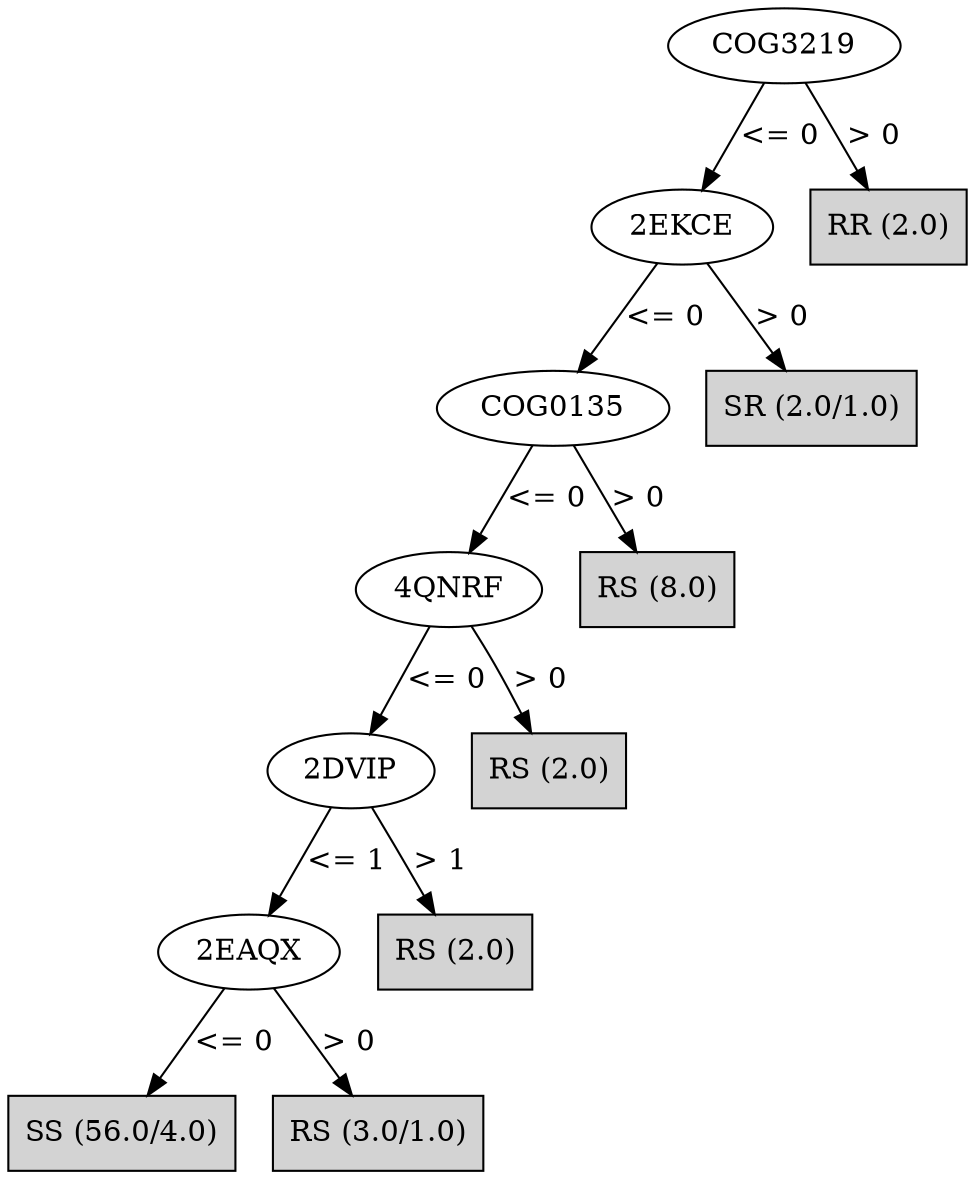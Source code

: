 digraph J48Tree {
N0 [label="COG3219" ]
N0->N1 [label="<= 0"]
N1 [label="2EKCE" ]
N1->N2 [label="<= 0"]
N2 [label="COG0135" ]
N2->N3 [label="<= 0"]
N3 [label="4QNRF" ]
N3->N4 [label="<= 0"]
N4 [label="2DVIP" ]
N4->N5 [label="<= 1"]
N5 [label="2EAQX" ]
N5->N6 [label="<= 0"]
N6 [label="SS (56.0/4.0)" shape=box style=filled ]
N5->N7 [label="> 0"]
N7 [label="RS (3.0/1.0)" shape=box style=filled ]
N4->N8 [label="> 1"]
N8 [label="RS (2.0)" shape=box style=filled ]
N3->N9 [label="> 0"]
N9 [label="RS (2.0)" shape=box style=filled ]
N2->N10 [label="> 0"]
N10 [label="RS (8.0)" shape=box style=filled ]
N1->N11 [label="> 0"]
N11 [label="SR (2.0/1.0)" shape=box style=filled ]
N0->N12 [label="> 0"]
N12 [label="RR (2.0)" shape=box style=filled ]
}

